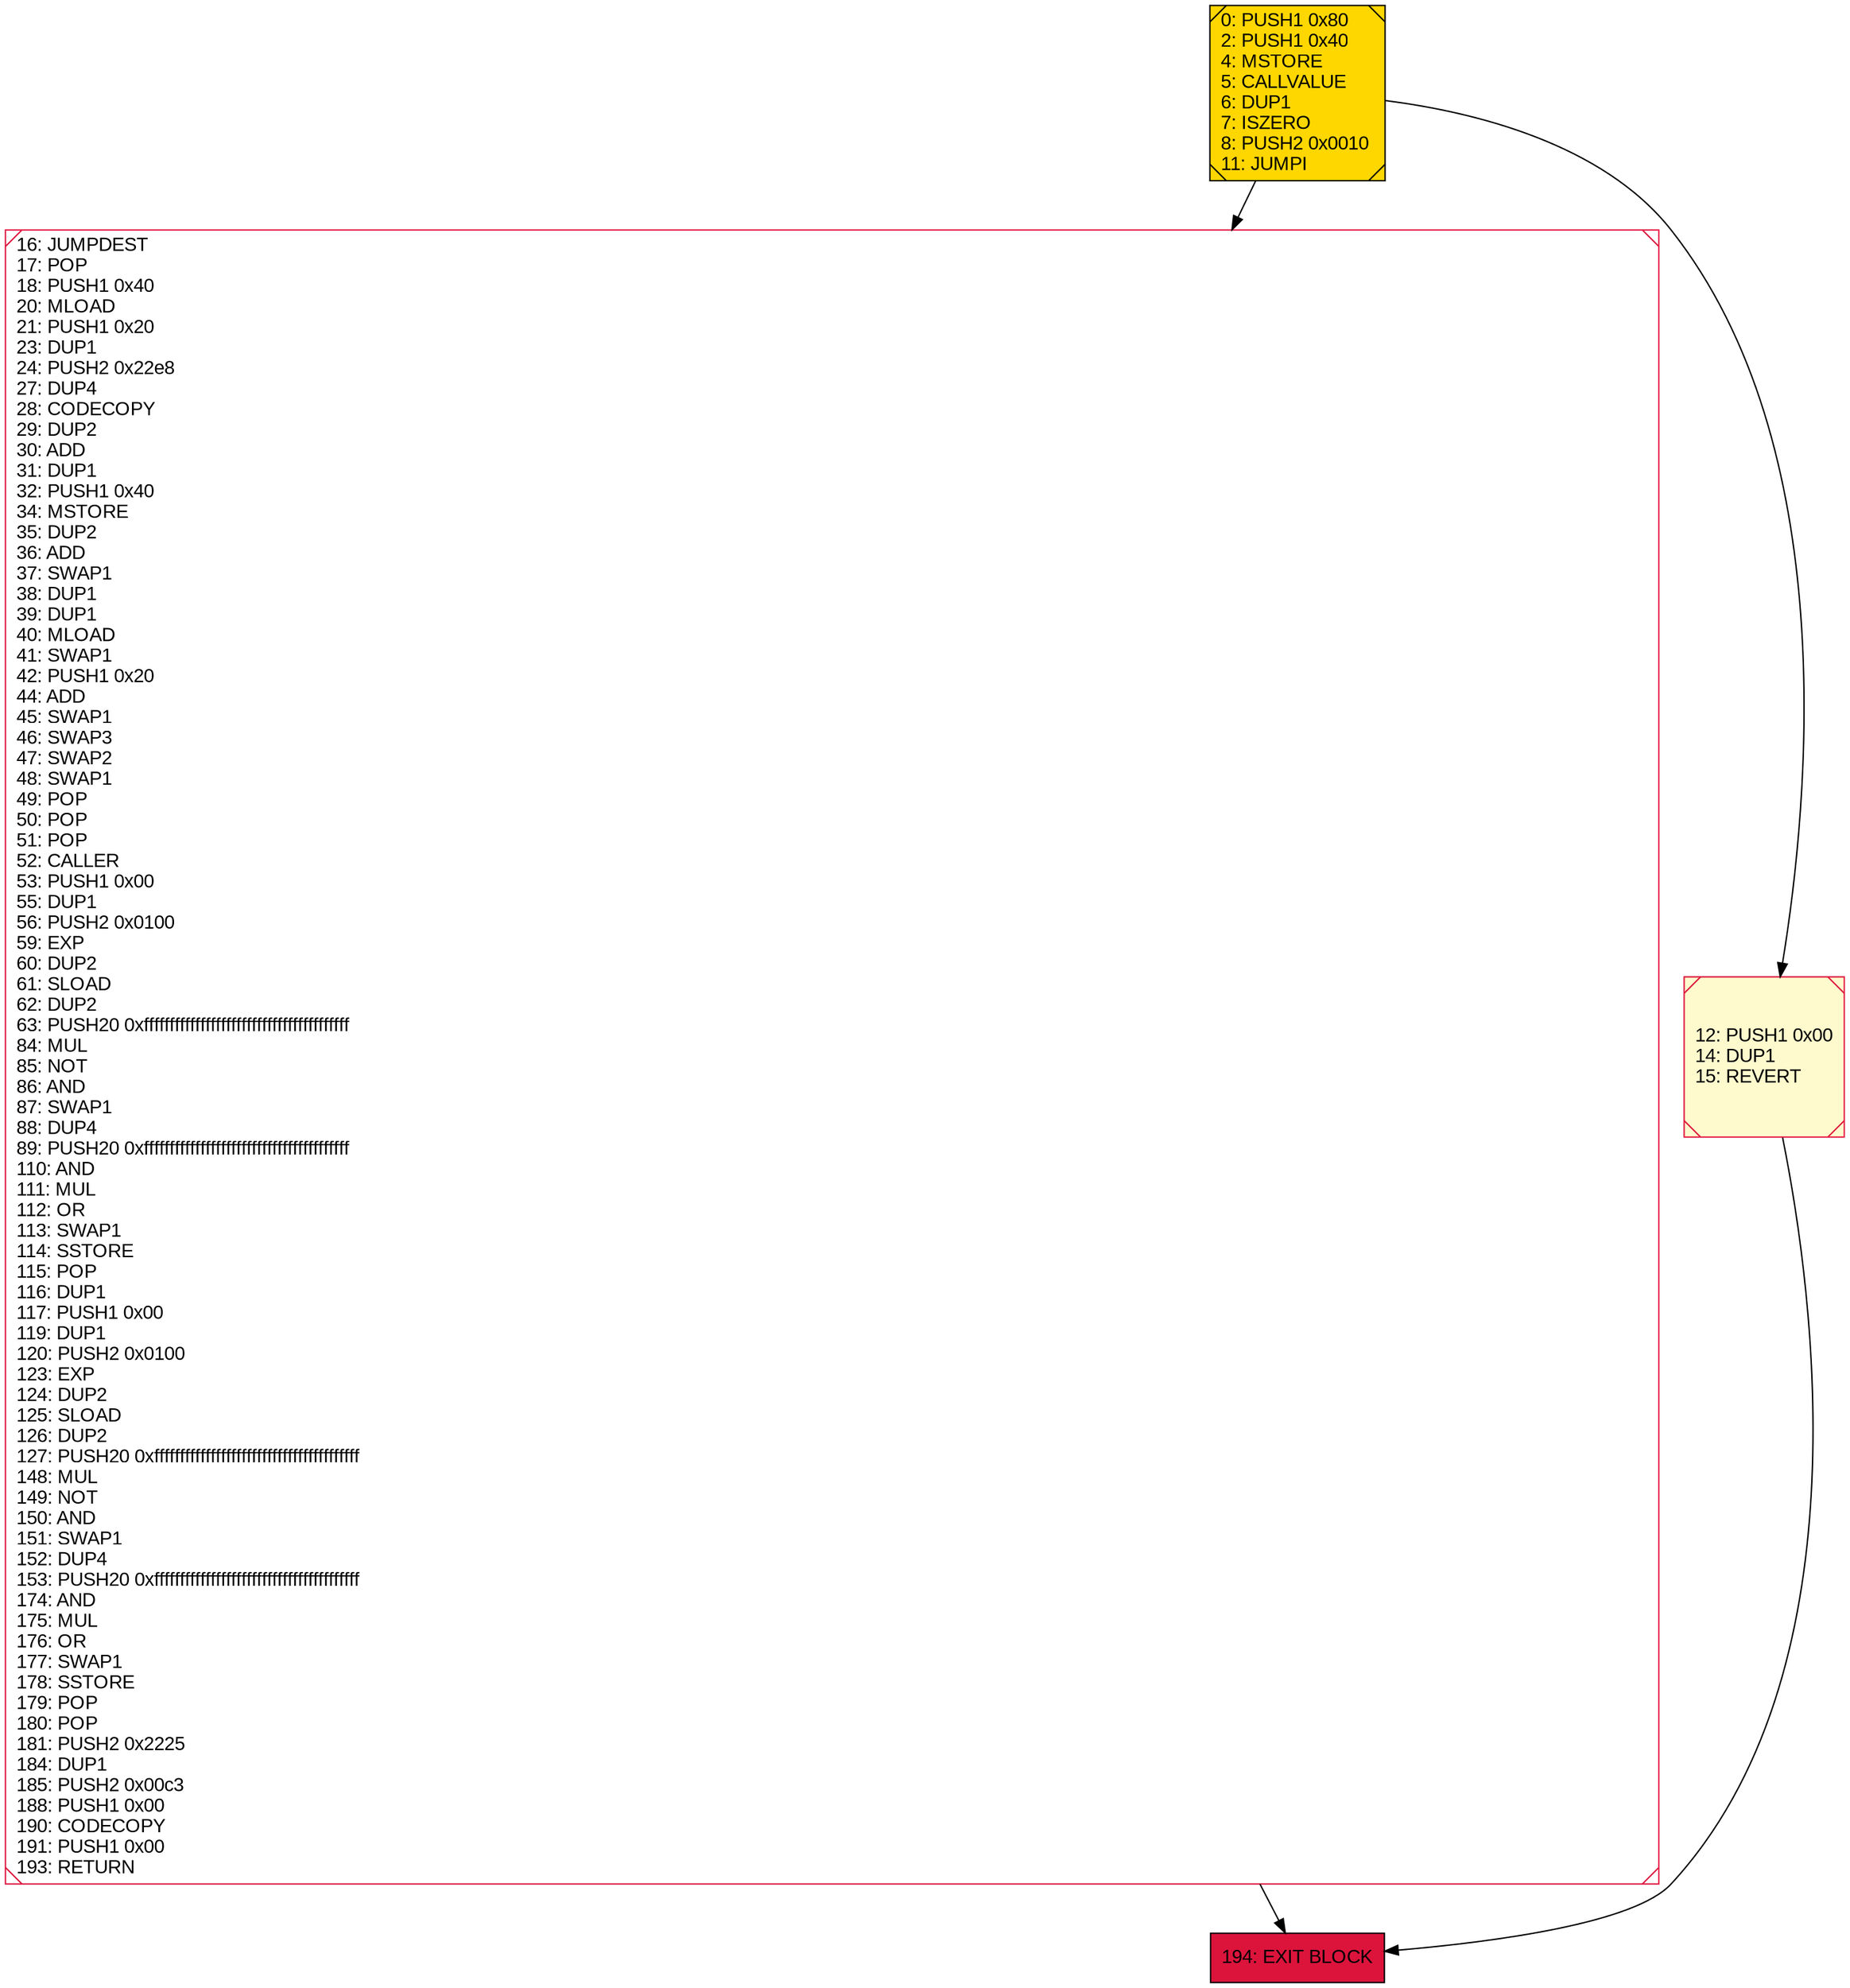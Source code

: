 digraph G {
bgcolor=transparent rankdir=UD;
node [shape=box style=filled color=black fillcolor=white fontname=arial fontcolor=black];
194 [label="194: EXIT BLOCK\l" fillcolor=crimson ];
0 [label="0: PUSH1 0x80\l2: PUSH1 0x40\l4: MSTORE\l5: CALLVALUE\l6: DUP1\l7: ISZERO\l8: PUSH2 0x0010\l11: JUMPI\l" fillcolor=lemonchiffon shape=Msquare fillcolor=gold ];
16 [label="16: JUMPDEST\l17: POP\l18: PUSH1 0x40\l20: MLOAD\l21: PUSH1 0x20\l23: DUP1\l24: PUSH2 0x22e8\l27: DUP4\l28: CODECOPY\l29: DUP2\l30: ADD\l31: DUP1\l32: PUSH1 0x40\l34: MSTORE\l35: DUP2\l36: ADD\l37: SWAP1\l38: DUP1\l39: DUP1\l40: MLOAD\l41: SWAP1\l42: PUSH1 0x20\l44: ADD\l45: SWAP1\l46: SWAP3\l47: SWAP2\l48: SWAP1\l49: POP\l50: POP\l51: POP\l52: CALLER\l53: PUSH1 0x00\l55: DUP1\l56: PUSH2 0x0100\l59: EXP\l60: DUP2\l61: SLOAD\l62: DUP2\l63: PUSH20 0xffffffffffffffffffffffffffffffffffffffff\l84: MUL\l85: NOT\l86: AND\l87: SWAP1\l88: DUP4\l89: PUSH20 0xffffffffffffffffffffffffffffffffffffffff\l110: AND\l111: MUL\l112: OR\l113: SWAP1\l114: SSTORE\l115: POP\l116: DUP1\l117: PUSH1 0x00\l119: DUP1\l120: PUSH2 0x0100\l123: EXP\l124: DUP2\l125: SLOAD\l126: DUP2\l127: PUSH20 0xffffffffffffffffffffffffffffffffffffffff\l148: MUL\l149: NOT\l150: AND\l151: SWAP1\l152: DUP4\l153: PUSH20 0xffffffffffffffffffffffffffffffffffffffff\l174: AND\l175: MUL\l176: OR\l177: SWAP1\l178: SSTORE\l179: POP\l180: POP\l181: PUSH2 0x2225\l184: DUP1\l185: PUSH2 0x00c3\l188: PUSH1 0x00\l190: CODECOPY\l191: PUSH1 0x00\l193: RETURN\l" shape=Msquare color=crimson ];
12 [label="12: PUSH1 0x00\l14: DUP1\l15: REVERT\l" fillcolor=lemonchiffon shape=Msquare color=crimson ];
0 -> 16;
0 -> 12;
16 -> 194;
12 -> 194;
}